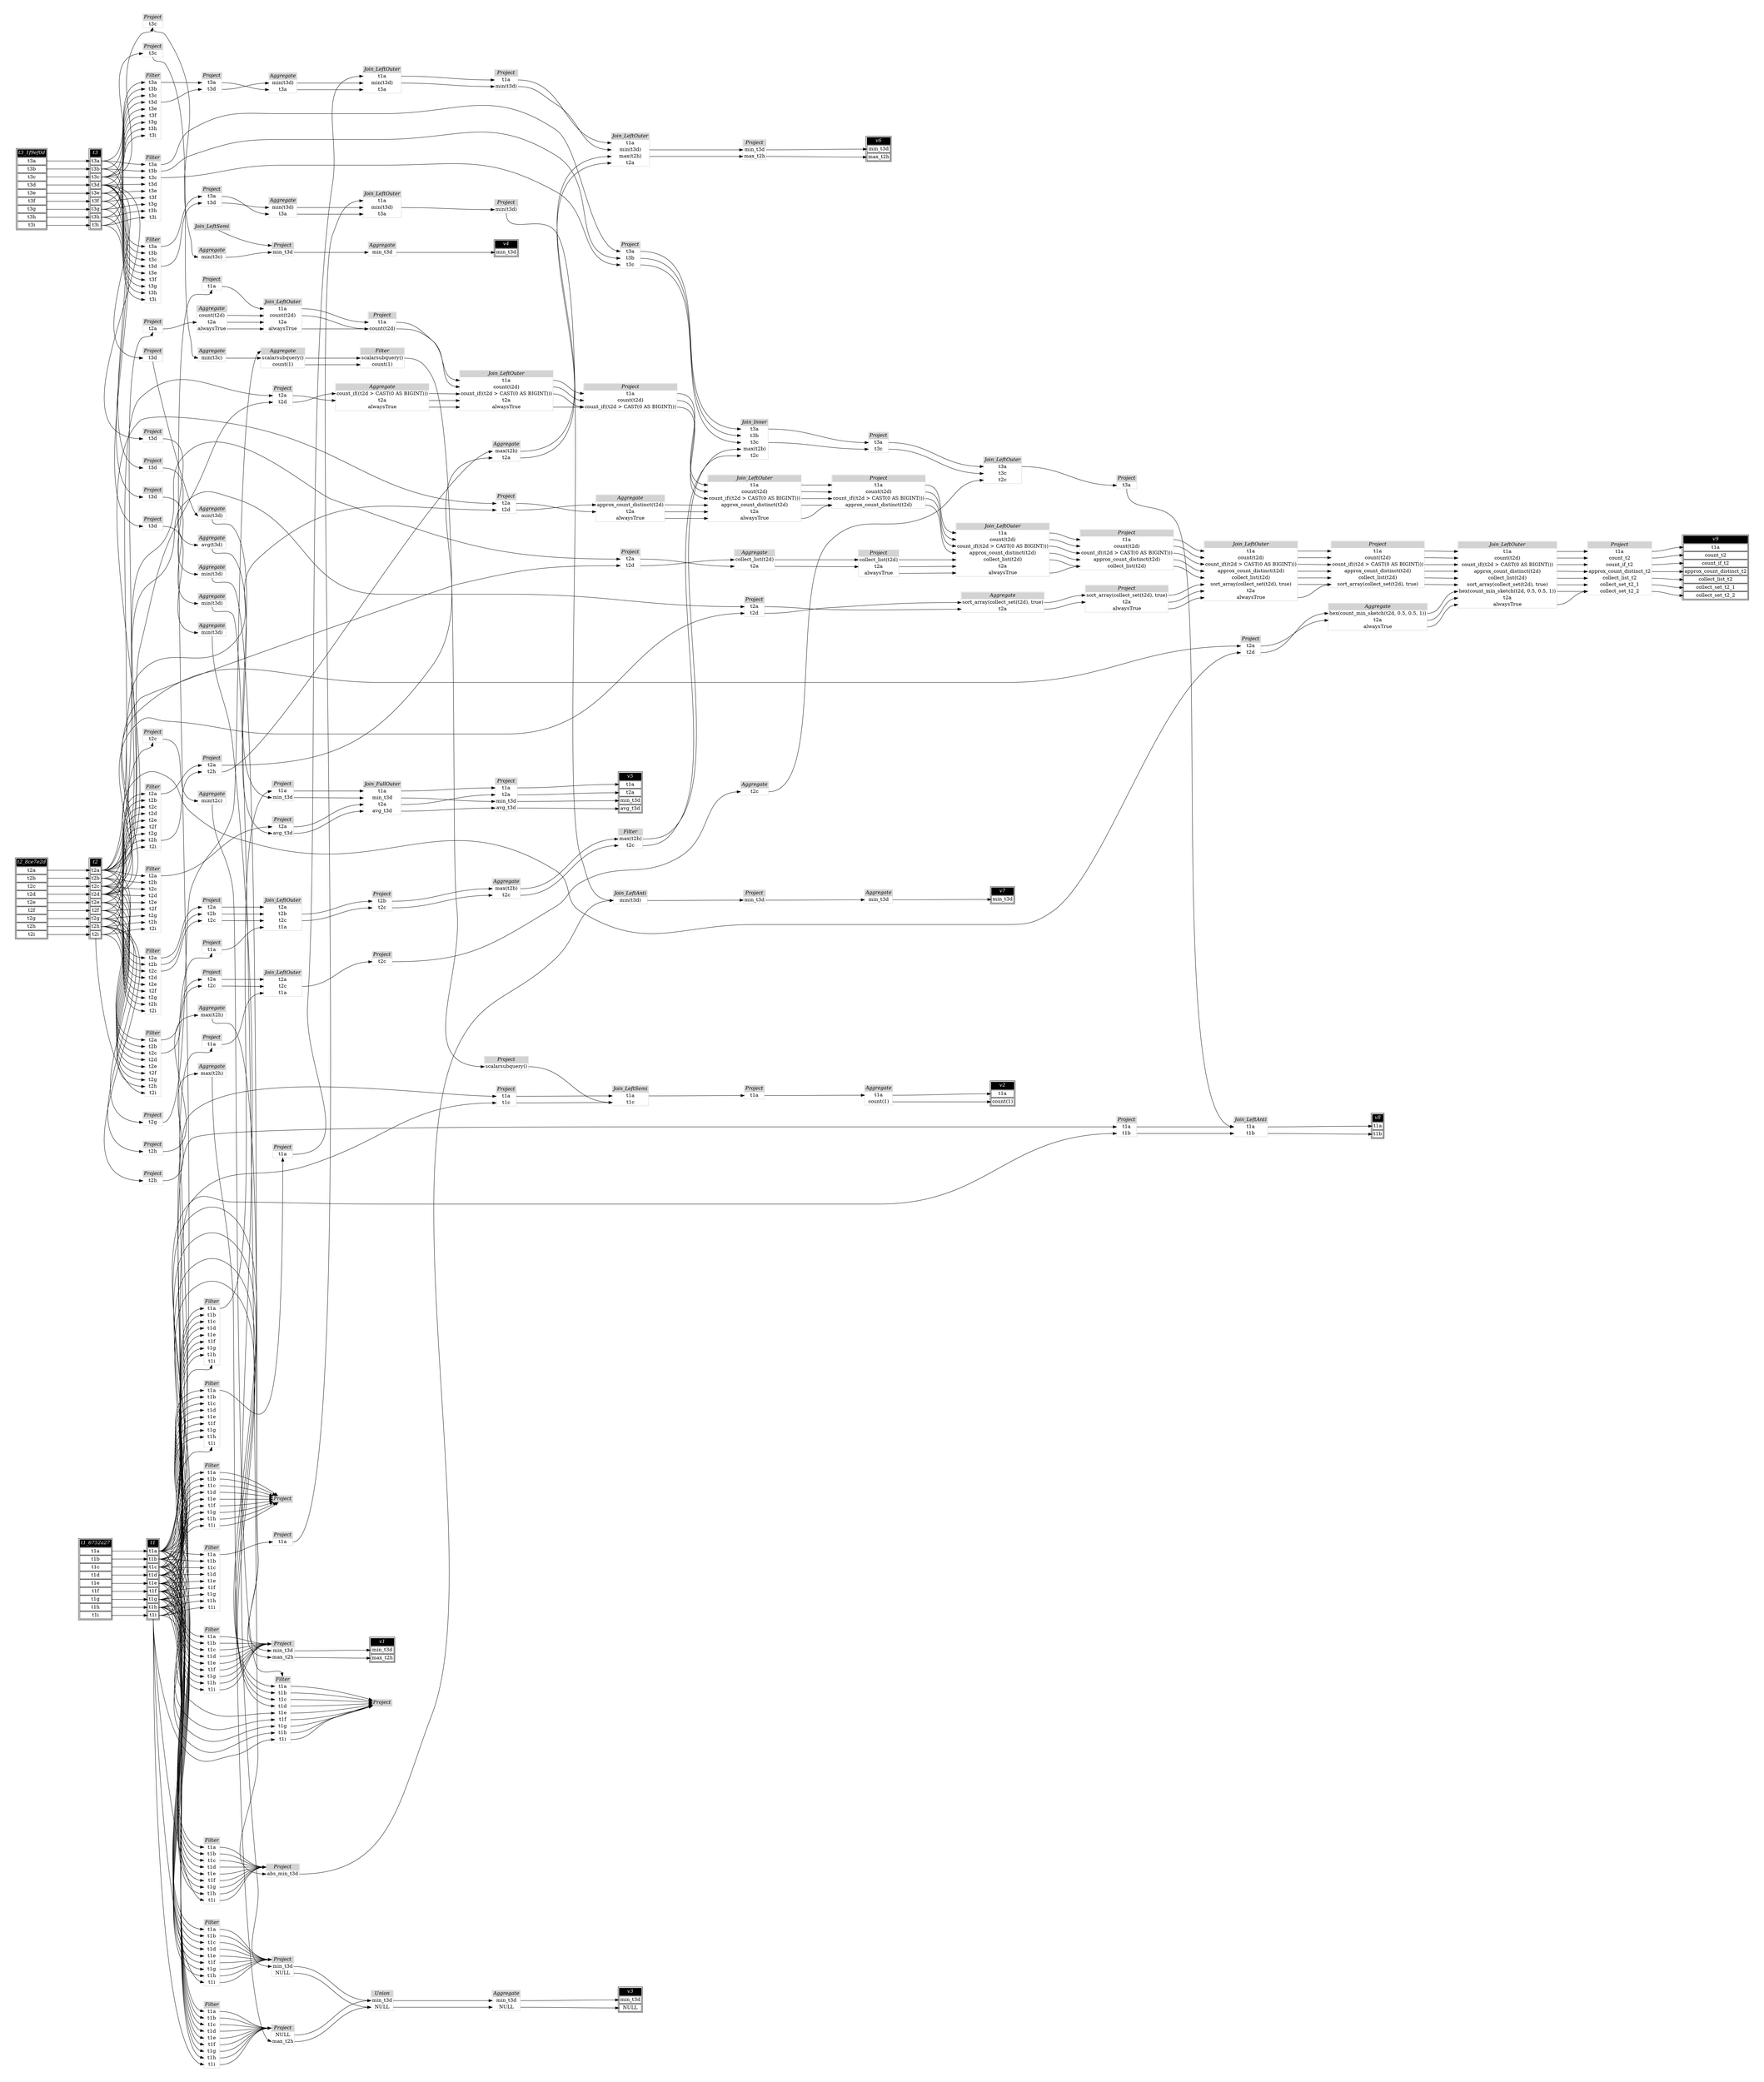 // Automatically generated by SQLFlowTestSuite


digraph {
  graph [pad="0.5" nodesep="0.5" ranksep="1" fontname="Helvetica" rankdir=LR];
  node [shape=plaintext]

  
"Aggregate_0055f44" [label=<
<table color="lightgray" border="1" cellborder="0" cellspacing="0">
  <tr><td bgcolor="lightgray" port="nodeName"><i>Aggregate</i></td></tr>
  <tr><td port="0">min(t3d)</td></tr>
</table>>];
     

"Aggregate_014f57d" [label=<
<table color="lightgray" border="1" cellborder="0" cellspacing="0">
  <tr><td bgcolor="lightgray" port="nodeName"><i>Aggregate</i></td></tr>
  <tr><td port="0">max(t2h)</td></tr>
<tr><td port="1">t2a</td></tr>
</table>>];
     

"Aggregate_030cb30" [label=<
<table color="lightgray" border="1" cellborder="0" cellspacing="0">
  <tr><td bgcolor="lightgray" port="nodeName"><i>Aggregate</i></td></tr>
  <tr><td port="0">min(t2c)</td></tr>
</table>>];
     

"Aggregate_181c910" [label=<
<table color="lightgray" border="1" cellborder="0" cellspacing="0">
  <tr><td bgcolor="lightgray" port="nodeName"><i>Aggregate</i></td></tr>
  <tr><td port="0">max(t2b)</td></tr>
<tr><td port="1">t2c</td></tr>
</table>>];
     

"Aggregate_1d0588c" [label=<
<table color="lightgray" border="1" cellborder="0" cellspacing="0">
  <tr><td bgcolor="lightgray" port="nodeName"><i>Aggregate</i></td></tr>
  <tr><td port="0">max(t2h)</td></tr>
</table>>];
     

"Aggregate_1f388f4" [label=<
<table color="lightgray" border="1" cellborder="0" cellspacing="0">
  <tr><td bgcolor="lightgray" port="nodeName"><i>Aggregate</i></td></tr>
  <tr><td port="0">min(t3d)</td></tr>
</table>>];
     

"Aggregate_2010579" [label=<
<table color="lightgray" border="1" cellborder="0" cellspacing="0">
  <tr><td bgcolor="lightgray" port="nodeName"><i>Aggregate</i></td></tr>
  <tr><td port="0">hex(count_min_sketch(t2d, 0.5, 0.5, 1))</td></tr>
<tr><td port="1">t2a</td></tr>
<tr><td port="2">alwaysTrue</td></tr>
</table>>];
     

"Aggregate_277ff27" [label=<
<table color="lightgray" border="1" cellborder="0" cellspacing="0">
  <tr><td bgcolor="lightgray" port="nodeName"><i>Aggregate</i></td></tr>
  <tr><td port="0">min(t3c)</td></tr>
</table>>];
     

"Aggregate_2af0e48" [label=<
<table color="lightgray" border="1" cellborder="0" cellspacing="0">
  <tr><td bgcolor="lightgray" port="nodeName"><i>Aggregate</i></td></tr>
  <tr><td port="0">approx_count_distinct(t2d)</td></tr>
<tr><td port="1">t2a</td></tr>
<tr><td port="2">alwaysTrue</td></tr>
</table>>];
     

"Aggregate_3789c7d" [label=<
<table color="lightgray" border="1" cellborder="0" cellspacing="0">
  <tr><td bgcolor="lightgray" port="nodeName"><i>Aggregate</i></td></tr>
  <tr><td port="0">count_if((t2d &gt; CAST(0 AS BIGINT)))</td></tr>
<tr><td port="1">t2a</td></tr>
<tr><td port="2">alwaysTrue</td></tr>
</table>>];
     

"Aggregate_3e71230" [label=<
<table color="lightgray" border="1" cellborder="0" cellspacing="0">
  <tr><td bgcolor="lightgray" port="nodeName"><i>Aggregate</i></td></tr>
  <tr><td port="0">sort_array(collect_set(t2d), true)</td></tr>
<tr><td port="1">t2a</td></tr>
</table>>];
     

"Aggregate_499a7d6" [label=<
<table color="lightgray" border="1" cellborder="0" cellspacing="0">
  <tr><td bgcolor="lightgray" port="nodeName"><i>Aggregate</i></td></tr>
  <tr><td port="0">min_t3d</td></tr>
</table>>];
     

"Aggregate_4a7bd5b" [label=<
<table color="lightgray" border="1" cellborder="0" cellspacing="0">
  <tr><td bgcolor="lightgray" port="nodeName"><i>Aggregate</i></td></tr>
  <tr><td port="0">min(t3d)</td></tr>
</table>>];
     

"Aggregate_5568b83" [label=<
<table color="lightgray" border="1" cellborder="0" cellspacing="0">
  <tr><td bgcolor="lightgray" port="nodeName"><i>Aggregate</i></td></tr>
  <tr><td port="0">t1a</td></tr>
<tr><td port="1">count(1)</td></tr>
</table>>];
     

"Aggregate_57e9244" [label=<
<table color="lightgray" border="1" cellborder="0" cellspacing="0">
  <tr><td bgcolor="lightgray" port="nodeName"><i>Aggregate</i></td></tr>
  <tr><td port="0">min(t3d)</td></tr>
<tr><td port="1">t3a</td></tr>
</table>>];
     

"Aggregate_7045c96" [label=<
<table color="lightgray" border="1" cellborder="0" cellspacing="0">
  <tr><td bgcolor="lightgray" port="nodeName"><i>Aggregate</i></td></tr>
  <tr><td port="0">scalarsubquery()</td></tr>
<tr><td port="1">count(1)</td></tr>
</table>>];
     

"Aggregate_83f5d20" [label=<
<table color="lightgray" border="1" cellborder="0" cellspacing="0">
  <tr><td bgcolor="lightgray" port="nodeName"><i>Aggregate</i></td></tr>
  <tr><td port="0">min(t3d)</td></tr>
<tr><td port="1">t3a</td></tr>
</table>>];
     

"Aggregate_848a3ab" [label=<
<table color="lightgray" border="1" cellborder="0" cellspacing="0">
  <tr><td bgcolor="lightgray" port="nodeName"><i>Aggregate</i></td></tr>
  <tr><td port="0">min_t3d</td></tr>
</table>>];
     

"Aggregate_a5b5c65" [label=<
<table color="lightgray" border="1" cellborder="0" cellspacing="0">
  <tr><td bgcolor="lightgray" port="nodeName"><i>Aggregate</i></td></tr>
  <tr><td port="0">avg(t3d)</td></tr>
</table>>];
     

"Aggregate_c68d6f0" [label=<
<table color="lightgray" border="1" cellborder="0" cellspacing="0">
  <tr><td bgcolor="lightgray" port="nodeName"><i>Aggregate</i></td></tr>
  <tr><td port="0">count(t2d)</td></tr>
<tr><td port="1">t2a</td></tr>
<tr><td port="2">alwaysTrue</td></tr>
</table>>];
     

"Aggregate_c951661" [label=<
<table color="lightgray" border="1" cellborder="0" cellspacing="0">
  <tr><td bgcolor="lightgray" port="nodeName"><i>Aggregate</i></td></tr>
  <tr><td port="0">t2c</td></tr>
</table>>];
     

"Aggregate_dc90794" [label=<
<table color="lightgray" border="1" cellborder="0" cellspacing="0">
  <tr><td bgcolor="lightgray" port="nodeName"><i>Aggregate</i></td></tr>
  <tr><td port="0">min(t3d)</td></tr>
</table>>];
     

"Aggregate_dfc92fe" [label=<
<table color="lightgray" border="1" cellborder="0" cellspacing="0">
  <tr><td bgcolor="lightgray" port="nodeName"><i>Aggregate</i></td></tr>
  <tr><td port="0">collect_list(t2d)</td></tr>
<tr><td port="1">t2a</td></tr>
</table>>];
     

"Aggregate_ecc060e" [label=<
<table color="lightgray" border="1" cellborder="0" cellspacing="0">
  <tr><td bgcolor="lightgray" port="nodeName"><i>Aggregate</i></td></tr>
  <tr><td port="0">min_t3d</td></tr>
<tr><td port="1">NULL</td></tr>
</table>>];
     

"Aggregate_f16db0c" [label=<
<table color="lightgray" border="1" cellborder="0" cellspacing="0">
  <tr><td bgcolor="lightgray" port="nodeName"><i>Aggregate</i></td></tr>
  <tr><td port="0">max(t2h)</td></tr>
</table>>];
     

"Aggregate_fbbc82f" [label=<
<table color="lightgray" border="1" cellborder="0" cellspacing="0">
  <tr><td bgcolor="lightgray" port="nodeName"><i>Aggregate</i></td></tr>
  <tr><td port="0">min(t3c)</td></tr>
</table>>];
     

"Filter_266c8cd" [label=<
<table color="lightgray" border="1" cellborder="0" cellspacing="0">
  <tr><td bgcolor="lightgray" port="nodeName"><i>Filter</i></td></tr>
  <tr><td port="0">t1a</td></tr>
<tr><td port="1">t1b</td></tr>
<tr><td port="2">t1c</td></tr>
<tr><td port="3">t1d</td></tr>
<tr><td port="4">t1e</td></tr>
<tr><td port="5">t1f</td></tr>
<tr><td port="6">t1g</td></tr>
<tr><td port="7">t1h</td></tr>
<tr><td port="8">t1i</td></tr>
</table>>];
     

"Filter_49ccb7e" [label=<
<table color="lightgray" border="1" cellborder="0" cellspacing="0">
  <tr><td bgcolor="lightgray" port="nodeName"><i>Filter</i></td></tr>
  <tr><td port="0">t3a</td></tr>
<tr><td port="1">t3b</td></tr>
<tr><td port="2">t3c</td></tr>
<tr><td port="3">t3d</td></tr>
<tr><td port="4">t3e</td></tr>
<tr><td port="5">t3f</td></tr>
<tr><td port="6">t3g</td></tr>
<tr><td port="7">t3h</td></tr>
<tr><td port="8">t3i</td></tr>
</table>>];
     

"Filter_4a80b95" [label=<
<table color="lightgray" border="1" cellborder="0" cellspacing="0">
  <tr><td bgcolor="lightgray" port="nodeName"><i>Filter</i></td></tr>
  <tr><td port="0">t1a</td></tr>
<tr><td port="1">t1b</td></tr>
<tr><td port="2">t1c</td></tr>
<tr><td port="3">t1d</td></tr>
<tr><td port="4">t1e</td></tr>
<tr><td port="5">t1f</td></tr>
<tr><td port="6">t1g</td></tr>
<tr><td port="7">t1h</td></tr>
<tr><td port="8">t1i</td></tr>
</table>>];
     

"Filter_5970824" [label=<
<table color="lightgray" border="1" cellborder="0" cellspacing="0">
  <tr><td bgcolor="lightgray" port="nodeName"><i>Filter</i></td></tr>
  <tr><td port="0">t1a</td></tr>
<tr><td port="1">t1b</td></tr>
<tr><td port="2">t1c</td></tr>
<tr><td port="3">t1d</td></tr>
<tr><td port="4">t1e</td></tr>
<tr><td port="5">t1f</td></tr>
<tr><td port="6">t1g</td></tr>
<tr><td port="7">t1h</td></tr>
<tr><td port="8">t1i</td></tr>
</table>>];
     

"Filter_5d788a0" [label=<
<table color="lightgray" border="1" cellborder="0" cellspacing="0">
  <tr><td bgcolor="lightgray" port="nodeName"><i>Filter</i></td></tr>
  <tr><td port="0">t1a</td></tr>
<tr><td port="1">t1b</td></tr>
<tr><td port="2">t1c</td></tr>
<tr><td port="3">t1d</td></tr>
<tr><td port="4">t1e</td></tr>
<tr><td port="5">t1f</td></tr>
<tr><td port="6">t1g</td></tr>
<tr><td port="7">t1h</td></tr>
<tr><td port="8">t1i</td></tr>
</table>>];
     

"Filter_76644a9" [label=<
<table color="lightgray" border="1" cellborder="0" cellspacing="0">
  <tr><td bgcolor="lightgray" port="nodeName"><i>Filter</i></td></tr>
  <tr><td port="0">t1a</td></tr>
<tr><td port="1">t1b</td></tr>
<tr><td port="2">t1c</td></tr>
<tr><td port="3">t1d</td></tr>
<tr><td port="4">t1e</td></tr>
<tr><td port="5">t1f</td></tr>
<tr><td port="6">t1g</td></tr>
<tr><td port="7">t1h</td></tr>
<tr><td port="8">t1i</td></tr>
</table>>];
     

"Filter_7ba4b7d" [label=<
<table color="lightgray" border="1" cellborder="0" cellspacing="0">
  <tr><td bgcolor="lightgray" port="nodeName"><i>Filter</i></td></tr>
  <tr><td port="0">t1a</td></tr>
<tr><td port="1">t1b</td></tr>
<tr><td port="2">t1c</td></tr>
<tr><td port="3">t1d</td></tr>
<tr><td port="4">t1e</td></tr>
<tr><td port="5">t1f</td></tr>
<tr><td port="6">t1g</td></tr>
<tr><td port="7">t1h</td></tr>
<tr><td port="8">t1i</td></tr>
</table>>];
     

"Filter_82f192f" [label=<
<table color="lightgray" border="1" cellborder="0" cellspacing="0">
  <tr><td bgcolor="lightgray" port="nodeName"><i>Filter</i></td></tr>
  <tr><td port="0">t1a</td></tr>
<tr><td port="1">t1b</td></tr>
<tr><td port="2">t1c</td></tr>
<tr><td port="3">t1d</td></tr>
<tr><td port="4">t1e</td></tr>
<tr><td port="5">t1f</td></tr>
<tr><td port="6">t1g</td></tr>
<tr><td port="7">t1h</td></tr>
<tr><td port="8">t1i</td></tr>
</table>>];
     

"Filter_a3a71dc" [label=<
<table color="lightgray" border="1" cellborder="0" cellspacing="0">
  <tr><td bgcolor="lightgray" port="nodeName"><i>Filter</i></td></tr>
  <tr><td port="0">scalarsubquery()</td></tr>
<tr><td port="1">count(1)</td></tr>
</table>>];
     

"Filter_a998145" [label=<
<table color="lightgray" border="1" cellborder="0" cellspacing="0">
  <tr><td bgcolor="lightgray" port="nodeName"><i>Filter</i></td></tr>
  <tr><td port="0">t2a</td></tr>
<tr><td port="1">t2b</td></tr>
<tr><td port="2">t2c</td></tr>
<tr><td port="3">t2d</td></tr>
<tr><td port="4">t2e</td></tr>
<tr><td port="5">t2f</td></tr>
<tr><td port="6">t2g</td></tr>
<tr><td port="7">t2h</td></tr>
<tr><td port="8">t2i</td></tr>
</table>>];
     

"Filter_af72679" [label=<
<table color="lightgray" border="1" cellborder="0" cellspacing="0">
  <tr><td bgcolor="lightgray" port="nodeName"><i>Filter</i></td></tr>
  <tr><td port="0">t2a</td></tr>
<tr><td port="1">t2b</td></tr>
<tr><td port="2">t2c</td></tr>
<tr><td port="3">t2d</td></tr>
<tr><td port="4">t2e</td></tr>
<tr><td port="5">t2f</td></tr>
<tr><td port="6">t2g</td></tr>
<tr><td port="7">t2h</td></tr>
<tr><td port="8">t2i</td></tr>
</table>>];
     

"Filter_b77d8a4" [label=<
<table color="lightgray" border="1" cellborder="0" cellspacing="0">
  <tr><td bgcolor="lightgray" port="nodeName"><i>Filter</i></td></tr>
  <tr><td port="0">t1a</td></tr>
<tr><td port="1">t1b</td></tr>
<tr><td port="2">t1c</td></tr>
<tr><td port="3">t1d</td></tr>
<tr><td port="4">t1e</td></tr>
<tr><td port="5">t1f</td></tr>
<tr><td port="6">t1g</td></tr>
<tr><td port="7">t1h</td></tr>
<tr><td port="8">t1i</td></tr>
</table>>];
     

"Filter_c4f284a" [label=<
<table color="lightgray" border="1" cellborder="0" cellspacing="0">
  <tr><td bgcolor="lightgray" port="nodeName"><i>Filter</i></td></tr>
  <tr><td port="0">max(t2b)</td></tr>
<tr><td port="1">t2c</td></tr>
</table>>];
     

"Filter_d95acef" [label=<
<table color="lightgray" border="1" cellborder="0" cellspacing="0">
  <tr><td bgcolor="lightgray" port="nodeName"><i>Filter</i></td></tr>
  <tr><td port="0">t2a</td></tr>
<tr><td port="1">t2b</td></tr>
<tr><td port="2">t2c</td></tr>
<tr><td port="3">t2d</td></tr>
<tr><td port="4">t2e</td></tr>
<tr><td port="5">t2f</td></tr>
<tr><td port="6">t2g</td></tr>
<tr><td port="7">t2h</td></tr>
<tr><td port="8">t2i</td></tr>
</table>>];
     

"Filter_e00351a" [label=<
<table color="lightgray" border="1" cellborder="0" cellspacing="0">
  <tr><td bgcolor="lightgray" port="nodeName"><i>Filter</i></td></tr>
  <tr><td port="0">t3a</td></tr>
<tr><td port="1">t3b</td></tr>
<tr><td port="2">t3c</td></tr>
<tr><td port="3">t3d</td></tr>
<tr><td port="4">t3e</td></tr>
<tr><td port="5">t3f</td></tr>
<tr><td port="6">t3g</td></tr>
<tr><td port="7">t3h</td></tr>
<tr><td port="8">t3i</td></tr>
</table>>];
     

"Filter_e24a3a5" [label=<
<table color="lightgray" border="1" cellborder="0" cellspacing="0">
  <tr><td bgcolor="lightgray" port="nodeName"><i>Filter</i></td></tr>
  <tr><td port="0">t2a</td></tr>
<tr><td port="1">t2b</td></tr>
<tr><td port="2">t2c</td></tr>
<tr><td port="3">t2d</td></tr>
<tr><td port="4">t2e</td></tr>
<tr><td port="5">t2f</td></tr>
<tr><td port="6">t2g</td></tr>
<tr><td port="7">t2h</td></tr>
<tr><td port="8">t2i</td></tr>
</table>>];
     

"Filter_f535250" [label=<
<table color="lightgray" border="1" cellborder="0" cellspacing="0">
  <tr><td bgcolor="lightgray" port="nodeName"><i>Filter</i></td></tr>
  <tr><td port="0">t1a</td></tr>
<tr><td port="1">t1b</td></tr>
<tr><td port="2">t1c</td></tr>
<tr><td port="3">t1d</td></tr>
<tr><td port="4">t1e</td></tr>
<tr><td port="5">t1f</td></tr>
<tr><td port="6">t1g</td></tr>
<tr><td port="7">t1h</td></tr>
<tr><td port="8">t1i</td></tr>
</table>>];
     

"Filter_f658c87" [label=<
<table color="lightgray" border="1" cellborder="0" cellspacing="0">
  <tr><td bgcolor="lightgray" port="nodeName"><i>Filter</i></td></tr>
  <tr><td port="0">t3a</td></tr>
<tr><td port="1">t3b</td></tr>
<tr><td port="2">t3c</td></tr>
<tr><td port="3">t3d</td></tr>
<tr><td port="4">t3e</td></tr>
<tr><td port="5">t3f</td></tr>
<tr><td port="6">t3g</td></tr>
<tr><td port="7">t3h</td></tr>
<tr><td port="8">t3i</td></tr>
</table>>];
     

"Join_FullOuter_3f21473" [label=<
<table color="lightgray" border="1" cellborder="0" cellspacing="0">
  <tr><td bgcolor="lightgray" port="nodeName"><i>Join_FullOuter</i></td></tr>
  <tr><td port="0">t1a</td></tr>
<tr><td port="1">min_t3d</td></tr>
<tr><td port="2">t2a</td></tr>
<tr><td port="3">avg_t3d</td></tr>
</table>>];
     

"Join_Inner_6b17e7b" [label=<
<table color="lightgray" border="1" cellborder="0" cellspacing="0">
  <tr><td bgcolor="lightgray" port="nodeName"><i>Join_Inner</i></td></tr>
  <tr><td port="0">t3a</td></tr>
<tr><td port="1">t3b</td></tr>
<tr><td port="2">t3c</td></tr>
<tr><td port="3">max(t2b)</td></tr>
<tr><td port="4">t2c</td></tr>
</table>>];
     

"Join_LeftAnti_c5f5ff7" [label=<
<table color="lightgray" border="1" cellborder="0" cellspacing="0">
  <tr><td bgcolor="lightgray" port="nodeName"><i>Join_LeftAnti</i></td></tr>
  <tr><td port="0">t1a</td></tr>
<tr><td port="1">t1b</td></tr>
</table>>];
     

"Join_LeftAnti_d86725a" [label=<
<table color="lightgray" border="1" cellborder="0" cellspacing="0">
  <tr><td bgcolor="lightgray" port="nodeName"><i>Join_LeftAnti</i></td></tr>
  <tr><td port="0">min(t3d)</td></tr>
</table>>];
     

"Join_LeftOuter_35990f4" [label=<
<table color="lightgray" border="1" cellborder="0" cellspacing="0">
  <tr><td bgcolor="lightgray" port="nodeName"><i>Join_LeftOuter</i></td></tr>
  <tr><td port="0">t1a</td></tr>
<tr><td port="1">min(t3d)</td></tr>
<tr><td port="2">max(t2h)</td></tr>
<tr><td port="3">t2a</td></tr>
</table>>];
     

"Join_LeftOuter_475fde6" [label=<
<table color="lightgray" border="1" cellborder="0" cellspacing="0">
  <tr><td bgcolor="lightgray" port="nodeName"><i>Join_LeftOuter</i></td></tr>
  <tr><td port="0">t2a</td></tr>
<tr><td port="1">t2c</td></tr>
<tr><td port="2">t1a</td></tr>
</table>>];
     

"Join_LeftOuter_4d1c5ed" [label=<
<table color="lightgray" border="1" cellborder="0" cellspacing="0">
  <tr><td bgcolor="lightgray" port="nodeName"><i>Join_LeftOuter</i></td></tr>
  <tr><td port="0">t1a</td></tr>
<tr><td port="1">count(t2d)</td></tr>
<tr><td port="2">t2a</td></tr>
<tr><td port="3">alwaysTrue</td></tr>
</table>>];
     

"Join_LeftOuter_60887a5" [label=<
<table color="lightgray" border="1" cellborder="0" cellspacing="0">
  <tr><td bgcolor="lightgray" port="nodeName"><i>Join_LeftOuter</i></td></tr>
  <tr><td port="0">t1a</td></tr>
<tr><td port="1">min(t3d)</td></tr>
<tr><td port="2">t3a</td></tr>
</table>>];
     

"Join_LeftOuter_65c2b37" [label=<
<table color="lightgray" border="1" cellborder="0" cellspacing="0">
  <tr><td bgcolor="lightgray" port="nodeName"><i>Join_LeftOuter</i></td></tr>
  <tr><td port="0">t2a</td></tr>
<tr><td port="1">t2b</td></tr>
<tr><td port="2">t2c</td></tr>
<tr><td port="3">t1a</td></tr>
</table>>];
     

"Join_LeftOuter_6c3847a" [label=<
<table color="lightgray" border="1" cellborder="0" cellspacing="0">
  <tr><td bgcolor="lightgray" port="nodeName"><i>Join_LeftOuter</i></td></tr>
  <tr><td port="0">t1a</td></tr>
<tr><td port="1">count(t2d)</td></tr>
<tr><td port="2">count_if((t2d &gt; CAST(0 AS BIGINT)))</td></tr>
<tr><td port="3">approx_count_distinct(t2d)</td></tr>
<tr><td port="4">collect_list(t2d)</td></tr>
<tr><td port="5">t2a</td></tr>
<tr><td port="6">alwaysTrue</td></tr>
</table>>];
     

"Join_LeftOuter_8e8a215" [label=<
<table color="lightgray" border="1" cellborder="0" cellspacing="0">
  <tr><td bgcolor="lightgray" port="nodeName"><i>Join_LeftOuter</i></td></tr>
  <tr><td port="0">t1a</td></tr>
<tr><td port="1">count(t2d)</td></tr>
<tr><td port="2">count_if((t2d &gt; CAST(0 AS BIGINT)))</td></tr>
<tr><td port="3">approx_count_distinct(t2d)</td></tr>
<tr><td port="4">collect_list(t2d)</td></tr>
<tr><td port="5">sort_array(collect_set(t2d), true)</td></tr>
<tr><td port="6">hex(count_min_sketch(t2d, 0.5, 0.5, 1))</td></tr>
<tr><td port="7">t2a</td></tr>
<tr><td port="8">alwaysTrue</td></tr>
</table>>];
     

"Join_LeftOuter_a1813b6" [label=<
<table color="lightgray" border="1" cellborder="0" cellspacing="0">
  <tr><td bgcolor="lightgray" port="nodeName"><i>Join_LeftOuter</i></td></tr>
  <tr><td port="0">t3a</td></tr>
<tr><td port="1">t3c</td></tr>
<tr><td port="2">t2c</td></tr>
</table>>];
     

"Join_LeftOuter_bff0d84" [label=<
<table color="lightgray" border="1" cellborder="0" cellspacing="0">
  <tr><td bgcolor="lightgray" port="nodeName"><i>Join_LeftOuter</i></td></tr>
  <tr><td port="0">t1a</td></tr>
<tr><td port="1">min(t3d)</td></tr>
<tr><td port="2">t3a</td></tr>
</table>>];
     

"Join_LeftOuter_d041e21" [label=<
<table color="lightgray" border="1" cellborder="0" cellspacing="0">
  <tr><td bgcolor="lightgray" port="nodeName"><i>Join_LeftOuter</i></td></tr>
  <tr><td port="0">t1a</td></tr>
<tr><td port="1">count(t2d)</td></tr>
<tr><td port="2">count_if((t2d &gt; CAST(0 AS BIGINT)))</td></tr>
<tr><td port="3">approx_count_distinct(t2d)</td></tr>
<tr><td port="4">t2a</td></tr>
<tr><td port="5">alwaysTrue</td></tr>
</table>>];
     

"Join_LeftOuter_d88bf48" [label=<
<table color="lightgray" border="1" cellborder="0" cellspacing="0">
  <tr><td bgcolor="lightgray" port="nodeName"><i>Join_LeftOuter</i></td></tr>
  <tr><td port="0">t1a</td></tr>
<tr><td port="1">count(t2d)</td></tr>
<tr><td port="2">count_if((t2d &gt; CAST(0 AS BIGINT)))</td></tr>
<tr><td port="3">t2a</td></tr>
<tr><td port="4">alwaysTrue</td></tr>
</table>>];
     

"Join_LeftOuter_e2ad894" [label=<
<table color="lightgray" border="1" cellborder="0" cellspacing="0">
  <tr><td bgcolor="lightgray" port="nodeName"><i>Join_LeftOuter</i></td></tr>
  <tr><td port="0">t1a</td></tr>
<tr><td port="1">count(t2d)</td></tr>
<tr><td port="2">count_if((t2d &gt; CAST(0 AS BIGINT)))</td></tr>
<tr><td port="3">approx_count_distinct(t2d)</td></tr>
<tr><td port="4">collect_list(t2d)</td></tr>
<tr><td port="5">sort_array(collect_set(t2d), true)</td></tr>
<tr><td port="6">t2a</td></tr>
<tr><td port="7">alwaysTrue</td></tr>
</table>>];
     

"Join_LeftSemi_127a1b4" [label=<
<table color="lightgray" border="1" cellborder="0" cellspacing="0">
  <tr><td bgcolor="lightgray" port="nodeName"><i>Join_LeftSemi</i></td></tr>
  <tr><td port="0">t1a</td></tr>
<tr><td port="1">t1c</td></tr>
</table>>];
     

"Join_LeftSemi_15a8725" [label=<
<table color="lightgray" border="1" cellborder="0" cellspacing="0">
  <tr><td bgcolor="lightgray" port="nodeName"><i>Join_LeftSemi</i></td></tr>
  
</table>>];
     

"Project_046ee9b" [label=<
<table color="lightgray" border="1" cellborder="0" cellspacing="0">
  <tr><td bgcolor="lightgray" port="nodeName"><i>Project</i></td></tr>
  <tr><td port="0">t1a</td></tr>
<tr><td port="1">min(t3d)</td></tr>
</table>>];
     

"Project_068a745" [label=<
<table color="lightgray" border="1" cellborder="0" cellspacing="0">
  <tr><td bgcolor="lightgray" port="nodeName"><i>Project</i></td></tr>
  <tr><td port="0">min_t3d</td></tr>
</table>>];
     

"Project_09808bf" [label=<
<table color="lightgray" border="1" cellborder="0" cellspacing="0">
  <tr><td bgcolor="lightgray" port="nodeName"><i>Project</i></td></tr>
  <tr><td port="0">abs_min_t3d</td></tr>
</table>>];
     

"Project_0f91ada" [label=<
<table color="lightgray" border="1" cellborder="0" cellspacing="0">
  <tr><td bgcolor="lightgray" port="nodeName"><i>Project</i></td></tr>
  <tr><td port="0">t1a</td></tr>
<tr><td port="1">count_t2</td></tr>
<tr><td port="2">count_if_t2</td></tr>
<tr><td port="3">approx_count_distinct_t2</td></tr>
<tr><td port="4">collect_list_t2</td></tr>
<tr><td port="5">collect_set_t2_1</td></tr>
<tr><td port="6">collect_set_t2_2</td></tr>
</table>>];
     

"Project_112eca7" [label=<
<table color="lightgray" border="1" cellborder="0" cellspacing="0">
  <tr><td bgcolor="lightgray" port="nodeName"><i>Project</i></td></tr>
  <tr><td port="0">t2a</td></tr>
<tr><td port="1">t2h</td></tr>
</table>>];
     

"Project_11f5606" [label=<
<table color="lightgray" border="1" cellborder="0" cellspacing="0">
  <tr><td bgcolor="lightgray" port="nodeName"><i>Project</i></td></tr>
  <tr><td port="0">t1a</td></tr>
</table>>];
     

"Project_1dbf658" [label=<
<table color="lightgray" border="1" cellborder="0" cellspacing="0">
  <tr><td bgcolor="lightgray" port="nodeName"><i>Project</i></td></tr>
  <tr><td port="0">t1a</td></tr>
<tr><td port="1">count(t2d)</td></tr>
<tr><td port="2">count_if((t2d &gt; CAST(0 AS BIGINT)))</td></tr>
<tr><td port="3">approx_count_distinct(t2d)</td></tr>
<tr><td port="4">collect_list(t2d)</td></tr>
</table>>];
     

"Project_24909b1" [label=<
<table color="lightgray" border="1" cellborder="0" cellspacing="0">
  <tr><td bgcolor="lightgray" port="nodeName"><i>Project</i></td></tr>
  <tr><td port="0">t3a</td></tr>
<tr><td port="1">t3d</td></tr>
</table>>];
     

"Project_2917d5a" [label=<
<table color="lightgray" border="1" cellborder="0" cellspacing="0">
  <tr><td bgcolor="lightgray" port="nodeName"><i>Project</i></td></tr>
  <tr><td port="0">t2g</td></tr>
</table>>];
     

"Project_29e1da6" [label=<
<table color="lightgray" border="1" cellborder="0" cellspacing="0">
  <tr><td bgcolor="lightgray" port="nodeName"><i>Project</i></td></tr>
  <tr><td port="0">t3d</td></tr>
</table>>];
     

"Project_2a4fca4" [label=<
<table color="lightgray" border="1" cellborder="0" cellspacing="0">
  <tr><td bgcolor="lightgray" port="nodeName"><i>Project</i></td></tr>
  <tr><td port="0">t1a</td></tr>
</table>>];
     

"Project_37b17ba" [label=<
<table color="lightgray" border="1" cellborder="0" cellspacing="0">
  <tr><td bgcolor="lightgray" port="nodeName"><i>Project</i></td></tr>
  
</table>>];
     

"Project_39a4ec3" [label=<
<table color="lightgray" border="1" cellborder="0" cellspacing="0">
  <tr><td bgcolor="lightgray" port="nodeName"><i>Project</i></td></tr>
  <tr><td port="0">t2b</td></tr>
<tr><td port="1">t2c</td></tr>
</table>>];
     

"Project_3a42bc2" [label=<
<table color="lightgray" border="1" cellborder="0" cellspacing="0">
  <tr><td bgcolor="lightgray" port="nodeName"><i>Project</i></td></tr>
  <tr><td port="0">t1a</td></tr>
<tr><td port="1">count(t2d)</td></tr>
</table>>];
     

"Project_3df001f" [label=<
<table color="lightgray" border="1" cellborder="0" cellspacing="0">
  <tr><td bgcolor="lightgray" port="nodeName"><i>Project</i></td></tr>
  <tr><td port="0">t1a</td></tr>
<tr><td port="1">min_t3d</td></tr>
</table>>];
     

"Project_3fb71fa" [label=<
<table color="lightgray" border="1" cellborder="0" cellspacing="0">
  <tr><td bgcolor="lightgray" port="nodeName"><i>Project</i></td></tr>
  <tr><td port="0">NULL</td></tr>
<tr><td port="1">max_t2h</td></tr>
</table>>];
     

"Project_469a290" [label=<
<table color="lightgray" border="1" cellborder="0" cellspacing="0">
  <tr><td bgcolor="lightgray" port="nodeName"><i>Project</i></td></tr>
  <tr><td port="0">t3a</td></tr>
<tr><td port="1">t3d</td></tr>
</table>>];
     

"Project_4e77b2f" [label=<
<table color="lightgray" border="1" cellborder="0" cellspacing="0">
  <tr><td bgcolor="lightgray" port="nodeName"><i>Project</i></td></tr>
  
</table>>];
     

"Project_588db56" [label=<
<table color="lightgray" border="1" cellborder="0" cellspacing="0">
  <tr><td bgcolor="lightgray" port="nodeName"><i>Project</i></td></tr>
  <tr><td port="0">t2c</td></tr>
</table>>];
     

"Project_5b6a678" [label=<
<table color="lightgray" border="1" cellborder="0" cellspacing="0">
  <tr><td bgcolor="lightgray" port="nodeName"><i>Project</i></td></tr>
  <tr><td port="0">t2a</td></tr>
<tr><td port="1">t2c</td></tr>
</table>>];
     

"Project_5cfc25e" [label=<
<table color="lightgray" border="1" cellborder="0" cellspacing="0">
  <tr><td bgcolor="lightgray" port="nodeName"><i>Project</i></td></tr>
  <tr><td port="0">t1a</td></tr>
<tr><td port="1">count(t2d)</td></tr>
<tr><td port="2">count_if((t2d &gt; CAST(0 AS BIGINT)))</td></tr>
</table>>];
     

"Project_60619a7" [label=<
<table color="lightgray" border="1" cellborder="0" cellspacing="0">
  <tr><td bgcolor="lightgray" port="nodeName"><i>Project</i></td></tr>
  <tr><td port="0">min_t3d</td></tr>
<tr><td port="1">max_t2h</td></tr>
</table>>];
     

"Project_622f925" [label=<
<table color="lightgray" border="1" cellborder="0" cellspacing="0">
  <tr><td bgcolor="lightgray" port="nodeName"><i>Project</i></td></tr>
  <tr><td port="0">t1a</td></tr>
<tr><td port="1">t1c</td></tr>
</table>>];
     

"Project_664efa7" [label=<
<table color="lightgray" border="1" cellborder="0" cellspacing="0">
  <tr><td bgcolor="lightgray" port="nodeName"><i>Project</i></td></tr>
  <tr><td port="0">t2a</td></tr>
<tr><td port="1">avg_t3d</td></tr>
</table>>];
     

"Project_6961171" [label=<
<table color="lightgray" border="1" cellborder="0" cellspacing="0">
  <tr><td bgcolor="lightgray" port="nodeName"><i>Project</i></td></tr>
  <tr><td port="0">t2a</td></tr>
<tr><td port="1">t2d</td></tr>
</table>>];
     

"Project_6996d3a" [label=<
<table color="lightgray" border="1" cellborder="0" cellspacing="0">
  <tr><td bgcolor="lightgray" port="nodeName"><i>Project</i></td></tr>
  <tr><td port="0">t1a</td></tr>
<tr><td port="1">t1b</td></tr>
</table>>];
     

"Project_6cebe99" [label=<
<table color="lightgray" border="1" cellborder="0" cellspacing="0">
  <tr><td bgcolor="lightgray" port="nodeName"><i>Project</i></td></tr>
  <tr><td port="0">t3d</td></tr>
</table>>];
     

"Project_6f0fbe4" [label=<
<table color="lightgray" border="1" cellborder="0" cellspacing="0">
  <tr><td bgcolor="lightgray" port="nodeName"><i>Project</i></td></tr>
  <tr><td port="0">t2a</td></tr>
<tr><td port="1">t2b</td></tr>
<tr><td port="2">t2c</td></tr>
</table>>];
     

"Project_717af45" [label=<
<table color="lightgray" border="1" cellborder="0" cellspacing="0">
  <tr><td bgcolor="lightgray" port="nodeName"><i>Project</i></td></tr>
  <tr><td port="0">t1a</td></tr>
</table>>];
     

"Project_78bd7d1" [label=<
<table color="lightgray" border="1" cellborder="0" cellspacing="0">
  <tr><td bgcolor="lightgray" port="nodeName"><i>Project</i></td></tr>
  <tr><td port="0">collect_list(t2d)</td></tr>
<tr><td port="1">t2a</td></tr>
<tr><td port="2">alwaysTrue</td></tr>
</table>>];
     

"Project_806708d" [label=<
<table color="lightgray" border="1" cellborder="0" cellspacing="0">
  <tr><td bgcolor="lightgray" port="nodeName"><i>Project</i></td></tr>
  <tr><td port="0">t1a</td></tr>
<tr><td port="1">count(t2d)</td></tr>
<tr><td port="2">count_if((t2d &gt; CAST(0 AS BIGINT)))</td></tr>
<tr><td port="3">approx_count_distinct(t2d)</td></tr>
</table>>];
     

"Project_8134a93" [label=<
<table color="lightgray" border="1" cellborder="0" cellspacing="0">
  <tr><td bgcolor="lightgray" port="nodeName"><i>Project</i></td></tr>
  <tr><td port="0">t3a</td></tr>
<tr><td port="1">t3c</td></tr>
</table>>];
     

"Project_84967f7" [label=<
<table color="lightgray" border="1" cellborder="0" cellspacing="0">
  <tr><td bgcolor="lightgray" port="nodeName"><i>Project</i></td></tr>
  <tr><td port="0">t1a</td></tr>
</table>>];
     

"Project_8989b6d" [label=<
<table color="lightgray" border="1" cellborder="0" cellspacing="0">
  <tr><td bgcolor="lightgray" port="nodeName"><i>Project</i></td></tr>
  <tr><td port="0">t1a</td></tr>
</table>>];
     

"Project_8d6ec61" [label=<
<table color="lightgray" border="1" cellborder="0" cellspacing="0">
  <tr><td bgcolor="lightgray" port="nodeName"><i>Project</i></td></tr>
  <tr><td port="0">t2a</td></tr>
</table>>];
     

"Project_8fff009" [label=<
<table color="lightgray" border="1" cellborder="0" cellspacing="0">
  <tr><td bgcolor="lightgray" port="nodeName"><i>Project</i></td></tr>
  <tr><td port="0">t2a</td></tr>
<tr><td port="1">t2d</td></tr>
</table>>];
     

"Project_92450a4" [label=<
<table color="lightgray" border="1" cellborder="0" cellspacing="0">
  <tr><td bgcolor="lightgray" port="nodeName"><i>Project</i></td></tr>
  <tr><td port="0">t3d</td></tr>
</table>>];
     

"Project_9d4562b" [label=<
<table color="lightgray" border="1" cellborder="0" cellspacing="0">
  <tr><td bgcolor="lightgray" port="nodeName"><i>Project</i></td></tr>
  <tr><td port="0">t2h</td></tr>
</table>>];
     

"Project_9dbc58c" [label=<
<table color="lightgray" border="1" cellborder="0" cellspacing="0">
  <tr><td bgcolor="lightgray" port="nodeName"><i>Project</i></td></tr>
  <tr><td port="0">t3d</td></tr>
</table>>];
     

"Project_9e78a7e" [label=<
<table color="lightgray" border="1" cellborder="0" cellspacing="0">
  <tr><td bgcolor="lightgray" port="nodeName"><i>Project</i></td></tr>
  <tr><td port="0">t2a</td></tr>
<tr><td port="1">t2d</td></tr>
</table>>];
     

"Project_a4f1a60" [label=<
<table color="lightgray" border="1" cellborder="0" cellspacing="0">
  <tr><td bgcolor="lightgray" port="nodeName"><i>Project</i></td></tr>
  <tr><td port="0">scalarsubquery()</td></tr>
</table>>];
     

"Project_a9bcd95" [label=<
<table color="lightgray" border="1" cellborder="0" cellspacing="0">
  <tr><td bgcolor="lightgray" port="nodeName"><i>Project</i></td></tr>
  <tr><td port="0">t1a</td></tr>
</table>>];
     

"Project_bb439e4" [label=<
<table color="lightgray" border="1" cellborder="0" cellspacing="0">
  <tr><td bgcolor="lightgray" port="nodeName"><i>Project</i></td></tr>
  <tr><td port="0">t1a</td></tr>
<tr><td port="1">t2a</td></tr>
<tr><td port="2">min_t3d</td></tr>
<tr><td port="3">avg_t3d</td></tr>
</table>>];
     

"Project_bb72c81" [label=<
<table color="lightgray" border="1" cellborder="0" cellspacing="0">
  <tr><td bgcolor="lightgray" port="nodeName"><i>Project</i></td></tr>
  <tr><td port="0">min_t3d</td></tr>
</table>>];
     

"Project_bd4389c" [label=<
<table color="lightgray" border="1" cellborder="0" cellspacing="0">
  <tr><td bgcolor="lightgray" port="nodeName"><i>Project</i></td></tr>
  <tr><td port="0">t3c</td></tr>
</table>>];
     

"Project_bf15516" [label=<
<table color="lightgray" border="1" cellborder="0" cellspacing="0">
  <tr><td bgcolor="lightgray" port="nodeName"><i>Project</i></td></tr>
  <tr><td port="0">t3d</td></tr>
</table>>];
     

"Project_bff5ed2" [label=<
<table color="lightgray" border="1" cellborder="0" cellspacing="0">
  <tr><td bgcolor="lightgray" port="nodeName"><i>Project</i></td></tr>
  <tr><td port="0">t1a</td></tr>
<tr><td port="1">count(t2d)</td></tr>
<tr><td port="2">count_if((t2d &gt; CAST(0 AS BIGINT)))</td></tr>
<tr><td port="3">approx_count_distinct(t2d)</td></tr>
<tr><td port="4">collect_list(t2d)</td></tr>
<tr><td port="5">sort_array(collect_set(t2d), true)</td></tr>
</table>>];
     

"Project_c5adb6a" [label=<
<table color="lightgray" border="1" cellborder="0" cellspacing="0">
  <tr><td bgcolor="lightgray" port="nodeName"><i>Project</i></td></tr>
  <tr><td port="0">t3a</td></tr>
</table>>];
     

"Project_cfdad1b" [label=<
<table color="lightgray" border="1" cellborder="0" cellspacing="0">
  <tr><td bgcolor="lightgray" port="nodeName"><i>Project</i></td></tr>
  <tr><td port="0">t2h</td></tr>
</table>>];
     

"Project_d44ae07" [label=<
<table color="lightgray" border="1" cellborder="0" cellspacing="0">
  <tr><td bgcolor="lightgray" port="nodeName"><i>Project</i></td></tr>
  <tr><td port="0">t2a</td></tr>
<tr><td port="1">t2d</td></tr>
</table>>];
     

"Project_d5f58c2" [label=<
<table color="lightgray" border="1" cellborder="0" cellspacing="0">
  <tr><td bgcolor="lightgray" port="nodeName"><i>Project</i></td></tr>
  <tr><td port="0">t2a</td></tr>
<tr><td port="1">t2d</td></tr>
</table>>];
     

"Project_db34f2b" [label=<
<table color="lightgray" border="1" cellborder="0" cellspacing="0">
  <tr><td bgcolor="lightgray" port="nodeName"><i>Project</i></td></tr>
  <tr><td port="0">min_t3d</td></tr>
<tr><td port="1">max_t2h</td></tr>
</table>>];
     

"Project_e07b993" [label=<
<table color="lightgray" border="1" cellborder="0" cellspacing="0">
  <tr><td bgcolor="lightgray" port="nodeName"><i>Project</i></td></tr>
  <tr><td port="0">sort_array(collect_set(t2d), true)</td></tr>
<tr><td port="1">t2a</td></tr>
<tr><td port="2">alwaysTrue</td></tr>
</table>>];
     

"Project_e15e8d5" [label=<
<table color="lightgray" border="1" cellborder="0" cellspacing="0">
  <tr><td bgcolor="lightgray" port="nodeName"><i>Project</i></td></tr>
  <tr><td port="0">t2c</td></tr>
</table>>];
     

"Project_e2b9ed2" [label=<
<table color="lightgray" border="1" cellborder="0" cellspacing="0">
  <tr><td bgcolor="lightgray" port="nodeName"><i>Project</i></td></tr>
  <tr><td port="0">min_t3d</td></tr>
<tr><td port="1">NULL</td></tr>
</table>>];
     

"Project_ea7bc8a" [label=<
<table color="lightgray" border="1" cellborder="0" cellspacing="0">
  <tr><td bgcolor="lightgray" port="nodeName"><i>Project</i></td></tr>
  <tr><td port="0">min(t3d)</td></tr>
</table>>];
     

"Project_f0a02d9" [label=<
<table color="lightgray" border="1" cellborder="0" cellspacing="0">
  <tr><td bgcolor="lightgray" port="nodeName"><i>Project</i></td></tr>
  <tr><td port="0">t3a</td></tr>
<tr><td port="1">t3b</td></tr>
<tr><td port="2">t3c</td></tr>
</table>>];
     

"Project_f5ac1a7" [label=<
<table color="lightgray" border="1" cellborder="0" cellspacing="0">
  <tr><td bgcolor="lightgray" port="nodeName"><i>Project</i></td></tr>
  <tr><td port="0">t3c</td></tr>
</table>>];
     

"Union_d4ac882" [label=<
<table color="lightgray" border="1" cellborder="0" cellspacing="0">
  <tr><td bgcolor="lightgray" port="nodeName"><i>Union</i></td></tr>
  <tr><td port="0">min_t3d</td></tr>
<tr><td port="1">NULL</td></tr>
</table>>];
     

"t1" [color="black" label=<
<table>
  <tr><td bgcolor="black" port="nodeName"><i><font color="white">t1</font></i></td></tr>
  <tr><td port="0">t1a</td></tr>
<tr><td port="1">t1b</td></tr>
<tr><td port="2">t1c</td></tr>
<tr><td port="3">t1d</td></tr>
<tr><td port="4">t1e</td></tr>
<tr><td port="5">t1f</td></tr>
<tr><td port="6">t1g</td></tr>
<tr><td port="7">t1h</td></tr>
<tr><td port="8">t1i</td></tr>
</table>>];
     

"t1_6752a27" [color="black" label=<
<table>
  <tr><td bgcolor="black" port="nodeName"><i><font color="white">t1_6752a27</font></i></td></tr>
  <tr><td port="0">t1a</td></tr>
<tr><td port="1">t1b</td></tr>
<tr><td port="2">t1c</td></tr>
<tr><td port="3">t1d</td></tr>
<tr><td port="4">t1e</td></tr>
<tr><td port="5">t1f</td></tr>
<tr><td port="6">t1g</td></tr>
<tr><td port="7">t1h</td></tr>
<tr><td port="8">t1i</td></tr>
</table>>];
     

"t2" [color="black" label=<
<table>
  <tr><td bgcolor="black" port="nodeName"><i><font color="white">t2</font></i></td></tr>
  <tr><td port="0">t2a</td></tr>
<tr><td port="1">t2b</td></tr>
<tr><td port="2">t2c</td></tr>
<tr><td port="3">t2d</td></tr>
<tr><td port="4">t2e</td></tr>
<tr><td port="5">t2f</td></tr>
<tr><td port="6">t2g</td></tr>
<tr><td port="7">t2h</td></tr>
<tr><td port="8">t2i</td></tr>
</table>>];
     

"t2_8ce7e2d" [color="black" label=<
<table>
  <tr><td bgcolor="black" port="nodeName"><i><font color="white">t2_8ce7e2d</font></i></td></tr>
  <tr><td port="0">t2a</td></tr>
<tr><td port="1">t2b</td></tr>
<tr><td port="2">t2c</td></tr>
<tr><td port="3">t2d</td></tr>
<tr><td port="4">t2e</td></tr>
<tr><td port="5">t2f</td></tr>
<tr><td port="6">t2g</td></tr>
<tr><td port="7">t2h</td></tr>
<tr><td port="8">t2i</td></tr>
</table>>];
     

"t3" [color="black" label=<
<table>
  <tr><td bgcolor="black" port="nodeName"><i><font color="white">t3</font></i></td></tr>
  <tr><td port="0">t3a</td></tr>
<tr><td port="1">t3b</td></tr>
<tr><td port="2">t3c</td></tr>
<tr><td port="3">t3d</td></tr>
<tr><td port="4">t3e</td></tr>
<tr><td port="5">t3f</td></tr>
<tr><td port="6">t3g</td></tr>
<tr><td port="7">t3h</td></tr>
<tr><td port="8">t3i</td></tr>
</table>>];
     

"t3_1f9ef0d" [color="black" label=<
<table>
  <tr><td bgcolor="black" port="nodeName"><i><font color="white">t3_1f9ef0d</font></i></td></tr>
  <tr><td port="0">t3a</td></tr>
<tr><td port="1">t3b</td></tr>
<tr><td port="2">t3c</td></tr>
<tr><td port="3">t3d</td></tr>
<tr><td port="4">t3e</td></tr>
<tr><td port="5">t3f</td></tr>
<tr><td port="6">t3g</td></tr>
<tr><td port="7">t3h</td></tr>
<tr><td port="8">t3i</td></tr>
</table>>];
     

"v1" [color="black" label=<
<table>
  <tr><td bgcolor="black" port="nodeName"><i><font color="white">v1</font></i></td></tr>
  <tr><td port="0">min_t3d</td></tr>
<tr><td port="1">max_t2h</td></tr>
</table>>];
     

"v2" [color="black" label=<
<table>
  <tr><td bgcolor="black" port="nodeName"><i><font color="white">v2</font></i></td></tr>
  <tr><td port="0">t1a</td></tr>
<tr><td port="1">count(1)</td></tr>
</table>>];
     

"v3" [color="black" label=<
<table>
  <tr><td bgcolor="black" port="nodeName"><i><font color="white">v3</font></i></td></tr>
  <tr><td port="0">min_t3d</td></tr>
<tr><td port="1">NULL</td></tr>
</table>>];
     

"v4" [color="black" label=<
<table>
  <tr><td bgcolor="black" port="nodeName"><i><font color="white">v4</font></i></td></tr>
  <tr><td port="0">min_t3d</td></tr>
</table>>];
     

"v5" [color="black" label=<
<table>
  <tr><td bgcolor="black" port="nodeName"><i><font color="white">v5</font></i></td></tr>
  <tr><td port="0">t1a</td></tr>
<tr><td port="1">t2a</td></tr>
<tr><td port="2">min_t3d</td></tr>
<tr><td port="3">avg_t3d</td></tr>
</table>>];
     

"v6" [color="black" label=<
<table>
  <tr><td bgcolor="black" port="nodeName"><i><font color="white">v6</font></i></td></tr>
  <tr><td port="0">min_t3d</td></tr>
<tr><td port="1">max_t2h</td></tr>
</table>>];
     

"v7" [color="black" label=<
<table>
  <tr><td bgcolor="black" port="nodeName"><i><font color="white">v7</font></i></td></tr>
  <tr><td port="0">min_t3d</td></tr>
</table>>];
     

"v8" [color="black" label=<
<table>
  <tr><td bgcolor="black" port="nodeName"><i><font color="white">v8</font></i></td></tr>
  <tr><td port="0">t1a</td></tr>
<tr><td port="1">t1b</td></tr>
</table>>];
     

"v9" [color="black" label=<
<table>
  <tr><td bgcolor="black" port="nodeName"><i><font color="white">v9</font></i></td></tr>
  <tr><td port="0">t1a</td></tr>
<tr><td port="1">count_t2</td></tr>
<tr><td port="2">count_if_t2</td></tr>
<tr><td port="3">approx_count_distinct_t2</td></tr>
<tr><td port="4">collect_list_t2</td></tr>
<tr><td port="5">collect_set_t2_1</td></tr>
<tr><td port="6">collect_set_t2_2</td></tr>
</table>>];
     
  "Aggregate_0055f44":0 -> "Project_09808bf":0;
"Aggregate_014f57d":0 -> "Join_LeftOuter_35990f4":2;
"Aggregate_014f57d":1 -> "Join_LeftOuter_35990f4":3;
"Aggregate_030cb30":0 -> "Filter_f535250":nodeName;
"Aggregate_181c910":0 -> "Filter_c4f284a":0;
"Aggregate_181c910":1 -> "Filter_c4f284a":1;
"Aggregate_1d0588c":0 -> "Project_db34f2b":1;
"Aggregate_1f388f4":0 -> "Project_db34f2b":0;
"Aggregate_2010579":0 -> "Join_LeftOuter_8e8a215":6;
"Aggregate_2010579":1 -> "Join_LeftOuter_8e8a215":7;
"Aggregate_2010579":2 -> "Join_LeftOuter_8e8a215":8;
"Aggregate_277ff27":0 -> "Aggregate_7045c96":0;
"Aggregate_2af0e48":0 -> "Join_LeftOuter_d041e21":3;
"Aggregate_2af0e48":1 -> "Join_LeftOuter_d041e21":4;
"Aggregate_2af0e48":2 -> "Join_LeftOuter_d041e21":5;
"Aggregate_3789c7d":0 -> "Join_LeftOuter_d88bf48":2;
"Aggregate_3789c7d":1 -> "Join_LeftOuter_d88bf48":3;
"Aggregate_3789c7d":2 -> "Join_LeftOuter_d88bf48":4;
"Aggregate_3e71230":0 -> "Project_e07b993":0;
"Aggregate_3e71230":1 -> "Project_e07b993":1;
"Aggregate_499a7d6":0 -> "v7":0;
"Aggregate_4a7bd5b":0 -> "Project_e2b9ed2":0;
"Aggregate_5568b83":0 -> "v2":0;
"Aggregate_5568b83":1 -> "v2":1;
"Aggregate_57e9244":0 -> "Join_LeftOuter_60887a5":1;
"Aggregate_57e9244":1 -> "Join_LeftOuter_60887a5":2;
"Aggregate_7045c96":0 -> "Filter_a3a71dc":0;
"Aggregate_7045c96":1 -> "Filter_a3a71dc":1;
"Aggregate_83f5d20":0 -> "Join_LeftOuter_bff0d84":1;
"Aggregate_83f5d20":1 -> "Join_LeftOuter_bff0d84":2;
"Aggregate_848a3ab":0 -> "v4":0;
"Aggregate_a5b5c65":0 -> "Project_664efa7":1;
"Aggregate_c68d6f0":0 -> "Join_LeftOuter_4d1c5ed":1;
"Aggregate_c68d6f0":1 -> "Join_LeftOuter_4d1c5ed":2;
"Aggregate_c68d6f0":2 -> "Join_LeftOuter_4d1c5ed":3;
"Aggregate_c951661":0 -> "Join_LeftOuter_a1813b6":2;
"Aggregate_dc90794":0 -> "Project_3df001f":1;
"Aggregate_dfc92fe":0 -> "Project_78bd7d1":0;
"Aggregate_dfc92fe":1 -> "Project_78bd7d1":1;
"Aggregate_ecc060e":0 -> "v3":0;
"Aggregate_ecc060e":1 -> "v3":1;
"Aggregate_f16db0c":0 -> "Project_3fb71fa":1;
"Aggregate_fbbc82f":0 -> "Project_bb72c81":0;
"Filter_266c8cd":0 -> "Project_09808bf":nodeName;
"Filter_266c8cd":1 -> "Project_09808bf":nodeName;
"Filter_266c8cd":2 -> "Project_09808bf":nodeName;
"Filter_266c8cd":3 -> "Project_09808bf":nodeName;
"Filter_266c8cd":4 -> "Project_09808bf":nodeName;
"Filter_266c8cd":5 -> "Project_09808bf":nodeName;
"Filter_266c8cd":6 -> "Project_09808bf":nodeName;
"Filter_266c8cd":7 -> "Project_09808bf":nodeName;
"Filter_266c8cd":8 -> "Project_09808bf":nodeName;
"Filter_49ccb7e":0 -> "Project_469a290":0;
"Filter_49ccb7e":3 -> "Project_469a290":1;
"Filter_4a80b95":0 -> "Project_3df001f":0;
"Filter_5970824":0 -> "Project_3fb71fa":nodeName;
"Filter_5970824":1 -> "Project_3fb71fa":nodeName;
"Filter_5970824":2 -> "Project_3fb71fa":nodeName;
"Filter_5970824":3 -> "Project_3fb71fa":nodeName;
"Filter_5970824":4 -> "Project_3fb71fa":nodeName;
"Filter_5970824":5 -> "Project_3fb71fa":nodeName;
"Filter_5970824":6 -> "Project_3fb71fa":nodeName;
"Filter_5970824":7 -> "Project_3fb71fa":nodeName;
"Filter_5970824":8 -> "Project_3fb71fa":nodeName;
"Filter_5d788a0":0 -> "Project_8989b6d":0;
"Filter_76644a9":0 -> "Project_e2b9ed2":nodeName;
"Filter_76644a9":1 -> "Project_e2b9ed2":nodeName;
"Filter_76644a9":2 -> "Project_e2b9ed2":nodeName;
"Filter_76644a9":3 -> "Project_e2b9ed2":nodeName;
"Filter_76644a9":4 -> "Project_e2b9ed2":nodeName;
"Filter_76644a9":5 -> "Project_e2b9ed2":nodeName;
"Filter_76644a9":6 -> "Project_e2b9ed2":nodeName;
"Filter_76644a9":7 -> "Project_e2b9ed2":nodeName;
"Filter_76644a9":8 -> "Project_e2b9ed2":nodeName;
"Filter_7ba4b7d":0 -> "Project_a9bcd95":0;
"Filter_82f192f":0 -> "Project_db34f2b":nodeName;
"Filter_82f192f":1 -> "Project_db34f2b":nodeName;
"Filter_82f192f":2 -> "Project_db34f2b":nodeName;
"Filter_82f192f":3 -> "Project_db34f2b":nodeName;
"Filter_82f192f":4 -> "Project_db34f2b":nodeName;
"Filter_82f192f":5 -> "Project_db34f2b":nodeName;
"Filter_82f192f":6 -> "Project_db34f2b":nodeName;
"Filter_82f192f":7 -> "Project_db34f2b":nodeName;
"Filter_82f192f":8 -> "Project_db34f2b":nodeName;
"Filter_a3a71dc":0 -> "Project_a4f1a60":0;
"Filter_a998145":0 -> "Project_112eca7":0;
"Filter_a998145":7 -> "Project_112eca7":1;
"Filter_af72679":0 -> "Project_6f0fbe4":0;
"Filter_af72679":1 -> "Project_6f0fbe4":1;
"Filter_af72679":2 -> "Project_6f0fbe4":2;
"Filter_b77d8a4":0 -> "Project_4e77b2f":nodeName;
"Filter_b77d8a4":1 -> "Project_4e77b2f":nodeName;
"Filter_b77d8a4":2 -> "Project_4e77b2f":nodeName;
"Filter_b77d8a4":3 -> "Project_4e77b2f":nodeName;
"Filter_b77d8a4":4 -> "Project_4e77b2f":nodeName;
"Filter_b77d8a4":5 -> "Project_4e77b2f":nodeName;
"Filter_b77d8a4":6 -> "Project_4e77b2f":nodeName;
"Filter_b77d8a4":7 -> "Project_4e77b2f":nodeName;
"Filter_b77d8a4":8 -> "Project_4e77b2f":nodeName;
"Filter_c4f284a":0 -> "Join_Inner_6b17e7b":3;
"Filter_c4f284a":1 -> "Join_Inner_6b17e7b":4;
"Filter_d95acef":0 -> "Project_5b6a678":0;
"Filter_d95acef":2 -> "Project_5b6a678":1;
"Filter_e00351a":0 -> "Project_24909b1":0;
"Filter_e00351a":3 -> "Project_24909b1":1;
"Filter_e24a3a5":0 -> "Project_664efa7":0;
"Filter_f535250":0 -> "Project_37b17ba":nodeName;
"Filter_f535250":1 -> "Project_37b17ba":nodeName;
"Filter_f535250":2 -> "Project_37b17ba":nodeName;
"Filter_f535250":3 -> "Project_37b17ba":nodeName;
"Filter_f535250":4 -> "Project_37b17ba":nodeName;
"Filter_f535250":5 -> "Project_37b17ba":nodeName;
"Filter_f535250":6 -> "Project_37b17ba":nodeName;
"Filter_f535250":7 -> "Project_37b17ba":nodeName;
"Filter_f535250":8 -> "Project_37b17ba":nodeName;
"Filter_f658c87":0 -> "Project_f0a02d9":0;
"Filter_f658c87":1 -> "Project_f0a02d9":1;
"Filter_f658c87":2 -> "Project_f0a02d9":2;
"Join_FullOuter_3f21473":0 -> "Project_bb439e4":0;
"Join_FullOuter_3f21473":1 -> "Project_bb439e4":2;
"Join_FullOuter_3f21473":2 -> "Project_bb439e4":1;
"Join_FullOuter_3f21473":3 -> "Project_bb439e4":3;
"Join_Inner_6b17e7b":0 -> "Project_8134a93":0;
"Join_Inner_6b17e7b":2 -> "Project_8134a93":1;
"Join_LeftAnti_c5f5ff7":0 -> "v8":0;
"Join_LeftAnti_c5f5ff7":1 -> "v8":1;
"Join_LeftAnti_d86725a":0 -> "Project_068a745":0;
"Join_LeftOuter_35990f4":1 -> "Project_60619a7":0;
"Join_LeftOuter_35990f4":2 -> "Project_60619a7":1;
"Join_LeftOuter_475fde6":1 -> "Project_e15e8d5":0;
"Join_LeftOuter_4d1c5ed":0 -> "Project_3a42bc2":0;
"Join_LeftOuter_4d1c5ed":1 -> "Project_3a42bc2":1;
"Join_LeftOuter_4d1c5ed":3 -> "Project_3a42bc2":1;
"Join_LeftOuter_60887a5":1 -> "Project_ea7bc8a":0;
"Join_LeftOuter_65c2b37":1 -> "Project_39a4ec3":0;
"Join_LeftOuter_65c2b37":2 -> "Project_39a4ec3":1;
"Join_LeftOuter_6c3847a":0 -> "Project_1dbf658":0;
"Join_LeftOuter_6c3847a":1 -> "Project_1dbf658":1;
"Join_LeftOuter_6c3847a":2 -> "Project_1dbf658":2;
"Join_LeftOuter_6c3847a":3 -> "Project_1dbf658":3;
"Join_LeftOuter_6c3847a":4 -> "Project_1dbf658":4;
"Join_LeftOuter_6c3847a":6 -> "Project_1dbf658":4;
"Join_LeftOuter_8e8a215":0 -> "Project_0f91ada":0;
"Join_LeftOuter_8e8a215":1 -> "Project_0f91ada":1;
"Join_LeftOuter_8e8a215":2 -> "Project_0f91ada":2;
"Join_LeftOuter_8e8a215":3 -> "Project_0f91ada":3;
"Join_LeftOuter_8e8a215":4 -> "Project_0f91ada":4;
"Join_LeftOuter_8e8a215":5 -> "Project_0f91ada":5;
"Join_LeftOuter_8e8a215":6 -> "Project_0f91ada":6;
"Join_LeftOuter_8e8a215":8 -> "Project_0f91ada":6;
"Join_LeftOuter_a1813b6":0 -> "Project_c5adb6a":0;
"Join_LeftOuter_bff0d84":0 -> "Project_046ee9b":0;
"Join_LeftOuter_bff0d84":1 -> "Project_046ee9b":1;
"Join_LeftOuter_d041e21":0 -> "Project_806708d":0;
"Join_LeftOuter_d041e21":1 -> "Project_806708d":1;
"Join_LeftOuter_d041e21":2 -> "Project_806708d":2;
"Join_LeftOuter_d041e21":3 -> "Project_806708d":3;
"Join_LeftOuter_d041e21":5 -> "Project_806708d":3;
"Join_LeftOuter_d88bf48":0 -> "Project_5cfc25e":0;
"Join_LeftOuter_d88bf48":1 -> "Project_5cfc25e":1;
"Join_LeftOuter_d88bf48":2 -> "Project_5cfc25e":2;
"Join_LeftOuter_d88bf48":4 -> "Project_5cfc25e":2;
"Join_LeftOuter_e2ad894":0 -> "Project_bff5ed2":0;
"Join_LeftOuter_e2ad894":1 -> "Project_bff5ed2":1;
"Join_LeftOuter_e2ad894":2 -> "Project_bff5ed2":2;
"Join_LeftOuter_e2ad894":3 -> "Project_bff5ed2":3;
"Join_LeftOuter_e2ad894":4 -> "Project_bff5ed2":4;
"Join_LeftOuter_e2ad894":5 -> "Project_bff5ed2":5;
"Join_LeftOuter_e2ad894":7 -> "Project_bff5ed2":5;
"Join_LeftSemi_127a1b4":0 -> "Project_2a4fca4":0;
"Join_LeftSemi_15a8725":nodeName -> "Project_bb72c81":nodeName;
"Project_046ee9b":0 -> "Join_LeftOuter_35990f4":0;
"Project_046ee9b":1 -> "Join_LeftOuter_35990f4":1;
"Project_068a745":0 -> "Aggregate_499a7d6":0;
"Project_09808bf":0 -> "Join_LeftAnti_d86725a":0;
"Project_0f91ada":0 -> "v9":0;
"Project_0f91ada":1 -> "v9":1;
"Project_0f91ada":2 -> "v9":2;
"Project_0f91ada":3 -> "v9":3;
"Project_0f91ada":4 -> "v9":4;
"Project_0f91ada":5 -> "v9":5;
"Project_0f91ada":6 -> "v9":6;
"Project_112eca7":0 -> "Aggregate_014f57d":1;
"Project_112eca7":1 -> "Aggregate_014f57d":0;
"Project_11f5606":0 -> "Join_LeftOuter_65c2b37":3;
"Project_1dbf658":0 -> "Join_LeftOuter_e2ad894":0;
"Project_1dbf658":1 -> "Join_LeftOuter_e2ad894":1;
"Project_1dbf658":2 -> "Join_LeftOuter_e2ad894":2;
"Project_1dbf658":3 -> "Join_LeftOuter_e2ad894":3;
"Project_1dbf658":4 -> "Join_LeftOuter_e2ad894":4;
"Project_24909b1":0 -> "Aggregate_83f5d20":1;
"Project_24909b1":1 -> "Aggregate_83f5d20":0;
"Project_2917d5a":0 -> "Aggregate_7045c96":nodeName;
"Project_29e1da6":0 -> "Aggregate_a5b5c65":0;
"Project_2a4fca4":0 -> "Aggregate_5568b83":0;
"Project_39a4ec3":0 -> "Aggregate_181c910":0;
"Project_39a4ec3":1 -> "Aggregate_181c910":1;
"Project_3a42bc2":0 -> "Join_LeftOuter_d88bf48":0;
"Project_3a42bc2":1 -> "Join_LeftOuter_d88bf48":1;
"Project_3df001f":0 -> "Join_FullOuter_3f21473":0;
"Project_3df001f":1 -> "Join_FullOuter_3f21473":1;
"Project_3fb71fa":0 -> "Union_d4ac882":0;
"Project_3fb71fa":1 -> "Union_d4ac882":1;
"Project_469a290":0 -> "Aggregate_57e9244":1;
"Project_469a290":1 -> "Aggregate_57e9244":0;
"Project_588db56":0 -> "Aggregate_030cb30":0;
"Project_5b6a678":0 -> "Join_LeftOuter_475fde6":0;
"Project_5b6a678":1 -> "Join_LeftOuter_475fde6":1;
"Project_5cfc25e":0 -> "Join_LeftOuter_d041e21":0;
"Project_5cfc25e":1 -> "Join_LeftOuter_d041e21":1;
"Project_5cfc25e":2 -> "Join_LeftOuter_d041e21":2;
"Project_60619a7":0 -> "v6":0;
"Project_60619a7":1 -> "v6":1;
"Project_622f925":0 -> "Join_LeftSemi_127a1b4":0;
"Project_622f925":1 -> "Join_LeftSemi_127a1b4":1;
"Project_664efa7":0 -> "Join_FullOuter_3f21473":2;
"Project_664efa7":1 -> "Join_FullOuter_3f21473":3;
"Project_6961171":0 -> "Aggregate_2af0e48":1;
"Project_6961171":1 -> "Aggregate_2af0e48":0;
"Project_6996d3a":0 -> "Join_LeftAnti_c5f5ff7":0;
"Project_6996d3a":1 -> "Join_LeftAnti_c5f5ff7":1;
"Project_6cebe99":0 -> "Aggregate_0055f44":0;
"Project_6f0fbe4":0 -> "Join_LeftOuter_65c2b37":0;
"Project_6f0fbe4":1 -> "Join_LeftOuter_65c2b37":1;
"Project_6f0fbe4":2 -> "Join_LeftOuter_65c2b37":2;
"Project_717af45":0 -> "Join_LeftOuter_475fde6":2;
"Project_78bd7d1":0 -> "Join_LeftOuter_6c3847a":4;
"Project_78bd7d1":1 -> "Join_LeftOuter_6c3847a":5;
"Project_78bd7d1":2 -> "Join_LeftOuter_6c3847a":6;
"Project_806708d":0 -> "Join_LeftOuter_6c3847a":0;
"Project_806708d":1 -> "Join_LeftOuter_6c3847a":1;
"Project_806708d":2 -> "Join_LeftOuter_6c3847a":2;
"Project_806708d":3 -> "Join_LeftOuter_6c3847a":3;
"Project_8134a93":0 -> "Join_LeftOuter_a1813b6":0;
"Project_8134a93":1 -> "Join_LeftOuter_a1813b6":1;
"Project_84967f7":0 -> "Join_LeftOuter_4d1c5ed":0;
"Project_8989b6d":0 -> "Join_LeftOuter_60887a5":0;
"Project_8d6ec61":0 -> "Aggregate_c68d6f0":1;
"Project_8fff009":0 -> "Aggregate_2010579":1;
"Project_8fff009":1 -> "Aggregate_2010579":0;
"Project_92450a4":0 -> "Aggregate_dc90794":0;
"Project_9d4562b":0 -> "Aggregate_1d0588c":0;
"Project_9dbc58c":0 -> "Aggregate_1f388f4":0;
"Project_9e78a7e":0 -> "Aggregate_3e71230":1;
"Project_9e78a7e":1 -> "Aggregate_3e71230":0;
"Project_a4f1a60":0 -> "Join_LeftSemi_127a1b4":1;
"Project_a9bcd95":0 -> "Join_LeftOuter_bff0d84":0;
"Project_bb439e4":0 -> "v5":0;
"Project_bb439e4":1 -> "v5":1;
"Project_bb439e4":2 -> "v5":2;
"Project_bb439e4":3 -> "v5":3;
"Project_bb72c81":0 -> "Aggregate_848a3ab":0;
"Project_bd4389c":0 -> "Aggregate_fbbc82f":0;
"Project_bf15516":0 -> "Aggregate_4a7bd5b":0;
"Project_bff5ed2":0 -> "Join_LeftOuter_8e8a215":0;
"Project_bff5ed2":1 -> "Join_LeftOuter_8e8a215":1;
"Project_bff5ed2":2 -> "Join_LeftOuter_8e8a215":2;
"Project_bff5ed2":3 -> "Join_LeftOuter_8e8a215":3;
"Project_bff5ed2":4 -> "Join_LeftOuter_8e8a215":4;
"Project_bff5ed2":5 -> "Join_LeftOuter_8e8a215":5;
"Project_c5adb6a":0 -> "Join_LeftAnti_c5f5ff7":0;
"Project_cfdad1b":0 -> "Aggregate_f16db0c":0;
"Project_d44ae07":0 -> "Aggregate_dfc92fe":1;
"Project_d44ae07":1 -> "Aggregate_dfc92fe":0;
"Project_d5f58c2":0 -> "Aggregate_3789c7d":1;
"Project_d5f58c2":1 -> "Aggregate_3789c7d":0;
"Project_db34f2b":0 -> "v1":0;
"Project_db34f2b":1 -> "v1":1;
"Project_e07b993":0 -> "Join_LeftOuter_e2ad894":5;
"Project_e07b993":1 -> "Join_LeftOuter_e2ad894":6;
"Project_e07b993":2 -> "Join_LeftOuter_e2ad894":7;
"Project_e15e8d5":0 -> "Aggregate_c951661":0;
"Project_e2b9ed2":0 -> "Union_d4ac882":0;
"Project_e2b9ed2":1 -> "Union_d4ac882":1;
"Project_ea7bc8a":0 -> "Join_LeftAnti_d86725a":0;
"Project_f0a02d9":0 -> "Join_Inner_6b17e7b":0;
"Project_f0a02d9":1 -> "Join_Inner_6b17e7b":1;
"Project_f0a02d9":2 -> "Join_Inner_6b17e7b":2;
"Project_f5ac1a7":0 -> "Aggregate_277ff27":0;
"Union_d4ac882":0 -> "Aggregate_ecc060e":0;
"Union_d4ac882":1 -> "Aggregate_ecc060e":1;
"t1":0 -> "Filter_266c8cd":0;
"t1":0 -> "Filter_4a80b95":0;
"t1":0 -> "Filter_5970824":0;
"t1":0 -> "Filter_5d788a0":0;
"t1":0 -> "Filter_76644a9":0;
"t1":0 -> "Filter_7ba4b7d":0;
"t1":0 -> "Filter_82f192f":0;
"t1":0 -> "Filter_b77d8a4":0;
"t1":0 -> "Filter_f535250":0;
"t1":0 -> "Project_11f5606":0;
"t1":0 -> "Project_622f925":0;
"t1":0 -> "Project_6996d3a":0;
"t1":0 -> "Project_717af45":0;
"t1":0 -> "Project_84967f7":0;
"t1":1 -> "Filter_266c8cd":1;
"t1":1 -> "Filter_4a80b95":1;
"t1":1 -> "Filter_5970824":1;
"t1":1 -> "Filter_5d788a0":1;
"t1":1 -> "Filter_76644a9":1;
"t1":1 -> "Filter_7ba4b7d":1;
"t1":1 -> "Filter_82f192f":1;
"t1":1 -> "Filter_b77d8a4":1;
"t1":1 -> "Filter_f535250":1;
"t1":1 -> "Project_6996d3a":1;
"t1":2 -> "Filter_266c8cd":2;
"t1":2 -> "Filter_4a80b95":2;
"t1":2 -> "Filter_5970824":2;
"t1":2 -> "Filter_5d788a0":2;
"t1":2 -> "Filter_76644a9":2;
"t1":2 -> "Filter_7ba4b7d":2;
"t1":2 -> "Filter_82f192f":2;
"t1":2 -> "Filter_b77d8a4":2;
"t1":2 -> "Filter_f535250":2;
"t1":2 -> "Project_622f925":1;
"t1":3 -> "Filter_266c8cd":3;
"t1":3 -> "Filter_4a80b95":3;
"t1":3 -> "Filter_5970824":3;
"t1":3 -> "Filter_5d788a0":3;
"t1":3 -> "Filter_76644a9":3;
"t1":3 -> "Filter_7ba4b7d":3;
"t1":3 -> "Filter_82f192f":3;
"t1":3 -> "Filter_b77d8a4":3;
"t1":3 -> "Filter_f535250":3;
"t1":4 -> "Filter_266c8cd":4;
"t1":4 -> "Filter_4a80b95":4;
"t1":4 -> "Filter_5970824":4;
"t1":4 -> "Filter_5d788a0":4;
"t1":4 -> "Filter_76644a9":4;
"t1":4 -> "Filter_7ba4b7d":4;
"t1":4 -> "Filter_82f192f":4;
"t1":4 -> "Filter_b77d8a4":4;
"t1":4 -> "Filter_f535250":4;
"t1":5 -> "Filter_266c8cd":5;
"t1":5 -> "Filter_4a80b95":5;
"t1":5 -> "Filter_5970824":5;
"t1":5 -> "Filter_5d788a0":5;
"t1":5 -> "Filter_76644a9":5;
"t1":5 -> "Filter_7ba4b7d":5;
"t1":5 -> "Filter_82f192f":5;
"t1":5 -> "Filter_b77d8a4":5;
"t1":5 -> "Filter_f535250":5;
"t1":6 -> "Filter_266c8cd":6;
"t1":6 -> "Filter_4a80b95":6;
"t1":6 -> "Filter_5970824":6;
"t1":6 -> "Filter_5d788a0":6;
"t1":6 -> "Filter_76644a9":6;
"t1":6 -> "Filter_7ba4b7d":6;
"t1":6 -> "Filter_82f192f":6;
"t1":6 -> "Filter_b77d8a4":6;
"t1":6 -> "Filter_f535250":6;
"t1":7 -> "Filter_266c8cd":7;
"t1":7 -> "Filter_4a80b95":7;
"t1":7 -> "Filter_5970824":7;
"t1":7 -> "Filter_5d788a0":7;
"t1":7 -> "Filter_76644a9":7;
"t1":7 -> "Filter_7ba4b7d":7;
"t1":7 -> "Filter_82f192f":7;
"t1":7 -> "Filter_b77d8a4":7;
"t1":7 -> "Filter_f535250":7;
"t1":8 -> "Filter_266c8cd":8;
"t1":8 -> "Filter_4a80b95":8;
"t1":8 -> "Filter_5970824":8;
"t1":8 -> "Filter_5d788a0":8;
"t1":8 -> "Filter_76644a9":8;
"t1":8 -> "Filter_7ba4b7d":8;
"t1":8 -> "Filter_82f192f":8;
"t1":8 -> "Filter_b77d8a4":8;
"t1":8 -> "Filter_f535250":8;
"t1_6752a27":0 -> "t1":0;
"t1_6752a27":1 -> "t1":1;
"t1_6752a27":2 -> "t1":2;
"t1_6752a27":3 -> "t1":3;
"t1_6752a27":4 -> "t1":4;
"t1_6752a27":5 -> "t1":5;
"t1_6752a27":6 -> "t1":6;
"t1_6752a27":7 -> "t1":7;
"t1_6752a27":8 -> "t1":8;
"t2":0 -> "Filter_a998145":0;
"t2":0 -> "Filter_af72679":0;
"t2":0 -> "Filter_d95acef":0;
"t2":0 -> "Filter_e24a3a5":0;
"t2":0 -> "Project_6961171":0;
"t2":0 -> "Project_8d6ec61":0;
"t2":0 -> "Project_8fff009":0;
"t2":0 -> "Project_9e78a7e":0;
"t2":0 -> "Project_d44ae07":0;
"t2":0 -> "Project_d5f58c2":0;
"t2":1 -> "Filter_a998145":1;
"t2":1 -> "Filter_af72679":1;
"t2":1 -> "Filter_d95acef":1;
"t2":1 -> "Filter_e24a3a5":1;
"t2":2 -> "Filter_a998145":2;
"t2":2 -> "Filter_af72679":2;
"t2":2 -> "Filter_d95acef":2;
"t2":2 -> "Filter_e24a3a5":2;
"t2":2 -> "Project_588db56":0;
"t2":3 -> "Filter_a998145":3;
"t2":3 -> "Filter_af72679":3;
"t2":3 -> "Filter_d95acef":3;
"t2":3 -> "Filter_e24a3a5":3;
"t2":3 -> "Project_6961171":1;
"t2":3 -> "Project_8fff009":1;
"t2":3 -> "Project_9e78a7e":1;
"t2":3 -> "Project_d44ae07":1;
"t2":3 -> "Project_d5f58c2":1;
"t2":4 -> "Filter_a998145":4;
"t2":4 -> "Filter_af72679":4;
"t2":4 -> "Filter_d95acef":4;
"t2":4 -> "Filter_e24a3a5":4;
"t2":5 -> "Filter_a998145":5;
"t2":5 -> "Filter_af72679":5;
"t2":5 -> "Filter_d95acef":5;
"t2":5 -> "Filter_e24a3a5":5;
"t2":6 -> "Filter_a998145":6;
"t2":6 -> "Filter_af72679":6;
"t2":6 -> "Filter_d95acef":6;
"t2":6 -> "Filter_e24a3a5":6;
"t2":6 -> "Project_2917d5a":0;
"t2":7 -> "Filter_a998145":7;
"t2":7 -> "Filter_af72679":7;
"t2":7 -> "Filter_d95acef":7;
"t2":7 -> "Filter_e24a3a5":7;
"t2":7 -> "Project_9d4562b":0;
"t2":7 -> "Project_cfdad1b":0;
"t2":8 -> "Filter_a998145":8;
"t2":8 -> "Filter_af72679":8;
"t2":8 -> "Filter_d95acef":8;
"t2":8 -> "Filter_e24a3a5":8;
"t2_8ce7e2d":0 -> "t2":0;
"t2_8ce7e2d":1 -> "t2":1;
"t2_8ce7e2d":2 -> "t2":2;
"t2_8ce7e2d":3 -> "t2":3;
"t2_8ce7e2d":4 -> "t2":4;
"t2_8ce7e2d":5 -> "t2":5;
"t2_8ce7e2d":6 -> "t2":6;
"t2_8ce7e2d":7 -> "t2":7;
"t2_8ce7e2d":8 -> "t2":8;
"t3":0 -> "Filter_49ccb7e":0;
"t3":0 -> "Filter_e00351a":0;
"t3":0 -> "Filter_f658c87":0;
"t3":1 -> "Filter_49ccb7e":1;
"t3":1 -> "Filter_e00351a":1;
"t3":1 -> "Filter_f658c87":1;
"t3":2 -> "Filter_49ccb7e":2;
"t3":2 -> "Filter_e00351a":2;
"t3":2 -> "Filter_f658c87":2;
"t3":2 -> "Project_bd4389c":0;
"t3":2 -> "Project_f5ac1a7":0;
"t3":3 -> "Filter_49ccb7e":3;
"t3":3 -> "Filter_e00351a":3;
"t3":3 -> "Filter_f658c87":3;
"t3":3 -> "Project_29e1da6":0;
"t3":3 -> "Project_6cebe99":0;
"t3":3 -> "Project_92450a4":0;
"t3":3 -> "Project_9dbc58c":0;
"t3":3 -> "Project_bf15516":0;
"t3":4 -> "Filter_49ccb7e":4;
"t3":4 -> "Filter_e00351a":4;
"t3":4 -> "Filter_f658c87":4;
"t3":5 -> "Filter_49ccb7e":5;
"t3":5 -> "Filter_e00351a":5;
"t3":5 -> "Filter_f658c87":5;
"t3":6 -> "Filter_49ccb7e":6;
"t3":6 -> "Filter_e00351a":6;
"t3":6 -> "Filter_f658c87":6;
"t3":7 -> "Filter_49ccb7e":7;
"t3":7 -> "Filter_e00351a":7;
"t3":7 -> "Filter_f658c87":7;
"t3":8 -> "Filter_49ccb7e":8;
"t3":8 -> "Filter_e00351a":8;
"t3":8 -> "Filter_f658c87":8;
"t3_1f9ef0d":0 -> "t3":0;
"t3_1f9ef0d":1 -> "t3":1;
"t3_1f9ef0d":2 -> "t3":2;
"t3_1f9ef0d":3 -> "t3":3;
"t3_1f9ef0d":4 -> "t3":4;
"t3_1f9ef0d":5 -> "t3":5;
"t3_1f9ef0d":6 -> "t3":6;
"t3_1f9ef0d":7 -> "t3":7;
"t3_1f9ef0d":8 -> "t3":8;
}
       